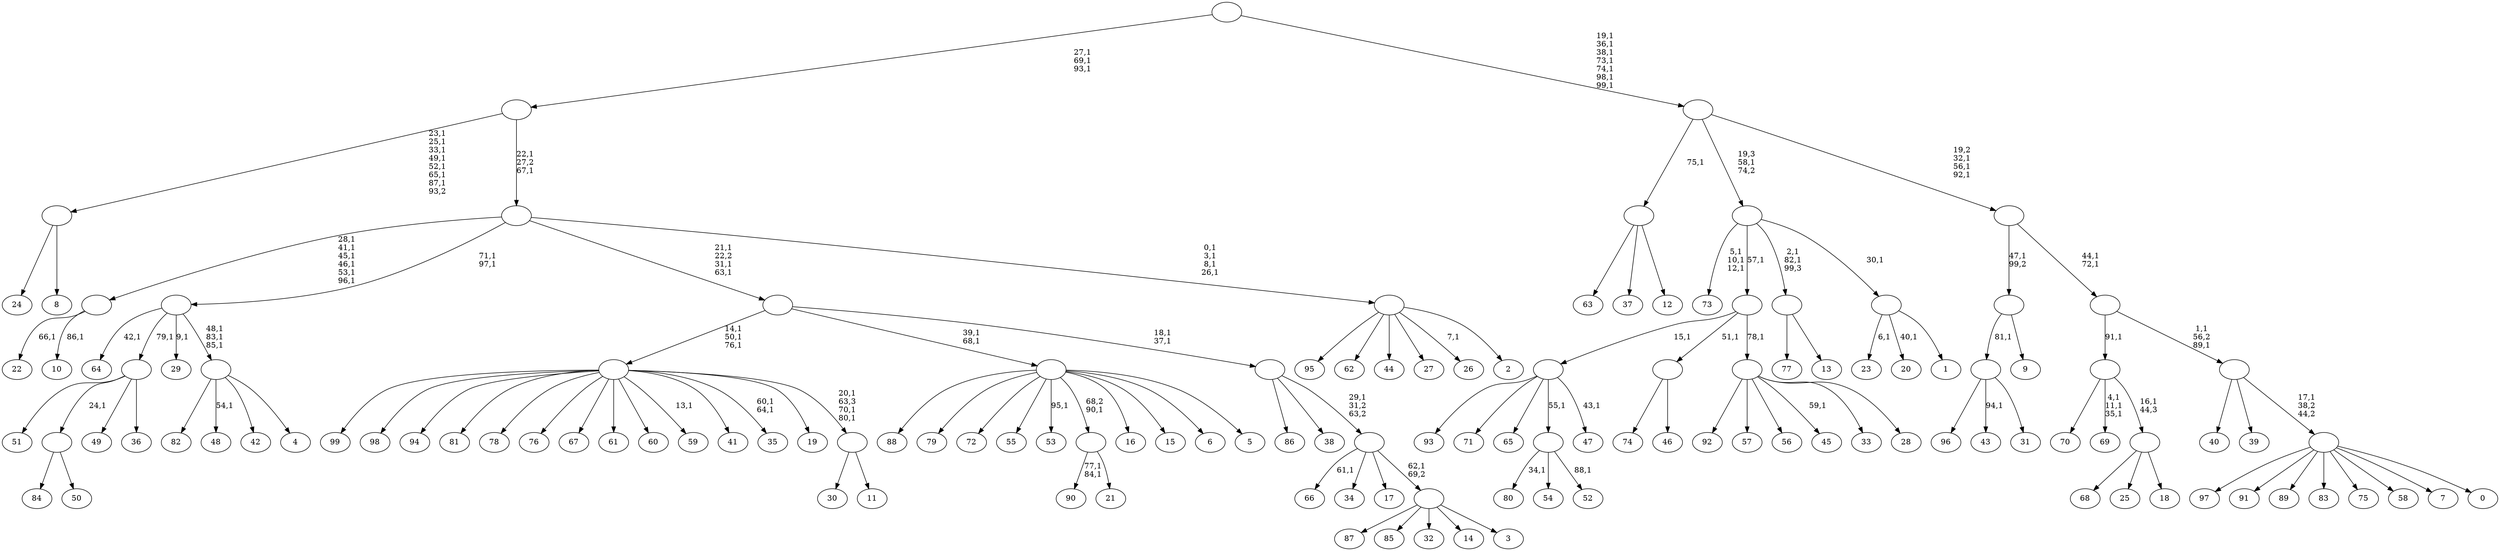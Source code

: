 digraph T {
	200 [label="99"]
	199 [label="98"]
	198 [label="97"]
	197 [label="96"]
	196 [label="95"]
	195 [label="94"]
	194 [label="93"]
	193 [label="92"]
	192 [label="91"]
	191 [label="90"]
	188 [label="89"]
	187 [label="88"]
	186 [label="87"]
	185 [label="86"]
	184 [label="85"]
	183 [label="84"]
	182 [label="83"]
	181 [label="82"]
	180 [label="81"]
	179 [label="80"]
	177 [label="79"]
	176 [label="78"]
	175 [label="77"]
	174 [label="76"]
	173 [label="75"]
	172 [label="74"]
	171 [label="73"]
	167 [label="72"]
	166 [label="71"]
	165 [label="70"]
	164 [label="69"]
	160 [label="68"]
	159 [label="67"]
	158 [label="66"]
	156 [label="65"]
	155 [label="64"]
	153 [label="63"]
	152 [label="62"]
	151 [label="61"]
	150 [label="60"]
	149 [label="59"]
	147 [label="58"]
	146 [label="57"]
	145 [label="56"]
	144 [label="55"]
	143 [label="54"]
	142 [label="53"]
	140 [label="52"]
	138 [label=""]
	137 [label="51"]
	136 [label="50"]
	135 [label=""]
	134 [label="49"]
	133 [label="48"]
	131 [label="47"]
	129 [label=""]
	128 [label="46"]
	127 [label=""]
	126 [label="45"]
	124 [label="44"]
	123 [label="43"]
	121 [label="42"]
	120 [label="41"]
	119 [label="40"]
	118 [label="39"]
	117 [label="38"]
	116 [label="37"]
	115 [label="36"]
	114 [label=""]
	113 [label="35"]
	110 [label="34"]
	109 [label="33"]
	108 [label="32"]
	107 [label="31"]
	106 [label=""]
	105 [label="30"]
	104 [label="29"]
	102 [label="28"]
	101 [label=""]
	100 [label=""]
	99 [label="27"]
	98 [label="26"]
	96 [label="25"]
	95 [label="24"]
	94 [label="23"]
	92 [label="22"]
	90 [label="21"]
	89 [label=""]
	88 [label="20"]
	86 [label="19"]
	85 [label="18"]
	84 [label=""]
	83 [label=""]
	82 [label="17"]
	81 [label="16"]
	80 [label="15"]
	79 [label="14"]
	78 [label="13"]
	77 [label=""]
	75 [label="12"]
	74 [label=""]
	73 [label="11"]
	72 [label=""]
	69 [label=""]
	66 [label="10"]
	64 [label=""]
	58 [label="9"]
	57 [label=""]
	56 [label="8"]
	55 [label=""]
	48 [label="7"]
	47 [label="6"]
	46 [label="5"]
	45 [label=""]
	43 [label="4"]
	42 [label=""]
	39 [label=""]
	37 [label="3"]
	36 [label=""]
	35 [label=""]
	34 [label=""]
	32 [label=""]
	29 [label="2"]
	28 [label=""]
	24 [label=""]
	22 [label=""]
	19 [label="1"]
	18 [label=""]
	17 [label=""]
	16 [label="0"]
	15 [label=""]
	14 [label=""]
	12 [label=""]
	10 [label=""]
	7 [label=""]
	0 [label=""]
	138 -> 140 [label="88,1"]
	138 -> 179 [label="34,1"]
	138 -> 143 [label=""]
	135 -> 183 [label=""]
	135 -> 136 [label=""]
	129 -> 131 [label="43,1"]
	129 -> 194 [label=""]
	129 -> 166 [label=""]
	129 -> 156 [label=""]
	129 -> 138 [label="55,1"]
	127 -> 172 [label=""]
	127 -> 128 [label=""]
	114 -> 137 [label=""]
	114 -> 135 [label="24,1"]
	114 -> 134 [label=""]
	114 -> 115 [label=""]
	106 -> 123 [label="94,1"]
	106 -> 197 [label=""]
	106 -> 107 [label=""]
	101 -> 126 [label="59,1"]
	101 -> 193 [label=""]
	101 -> 146 [label=""]
	101 -> 145 [label=""]
	101 -> 109 [label=""]
	101 -> 102 [label=""]
	100 -> 129 [label="15,1"]
	100 -> 127 [label="51,1"]
	100 -> 101 [label="78,1"]
	89 -> 191 [label="77,1\n84,1"]
	89 -> 90 [label=""]
	84 -> 160 [label=""]
	84 -> 96 [label=""]
	84 -> 85 [label=""]
	83 -> 164 [label="4,1\n11,1\n35,1"]
	83 -> 165 [label=""]
	83 -> 84 [label="16,1\n44,3"]
	77 -> 175 [label=""]
	77 -> 78 [label=""]
	74 -> 153 [label=""]
	74 -> 116 [label=""]
	74 -> 75 [label=""]
	72 -> 105 [label=""]
	72 -> 73 [label=""]
	69 -> 72 [label="20,1\n63,3\n70,1\n80,1"]
	69 -> 113 [label="60,1\n64,1"]
	69 -> 149 [label="13,1"]
	69 -> 200 [label=""]
	69 -> 199 [label=""]
	69 -> 195 [label=""]
	69 -> 180 [label=""]
	69 -> 176 [label=""]
	69 -> 174 [label=""]
	69 -> 159 [label=""]
	69 -> 151 [label=""]
	69 -> 150 [label=""]
	69 -> 120 [label=""]
	69 -> 86 [label=""]
	64 -> 66 [label="86,1"]
	64 -> 92 [label="66,1"]
	57 -> 106 [label="81,1"]
	57 -> 58 [label=""]
	55 -> 95 [label=""]
	55 -> 56 [label=""]
	45 -> 142 [label="95,1"]
	45 -> 187 [label=""]
	45 -> 177 [label=""]
	45 -> 167 [label=""]
	45 -> 144 [label=""]
	45 -> 89 [label="68,2\n90,1"]
	45 -> 81 [label=""]
	45 -> 80 [label=""]
	45 -> 47 [label=""]
	45 -> 46 [label=""]
	42 -> 133 [label="54,1"]
	42 -> 181 [label=""]
	42 -> 121 [label=""]
	42 -> 43 [label=""]
	39 -> 42 [label="48,1\n83,1\n85,1"]
	39 -> 104 [label="9,1"]
	39 -> 155 [label="42,1"]
	39 -> 114 [label="79,1"]
	36 -> 186 [label=""]
	36 -> 184 [label=""]
	36 -> 108 [label=""]
	36 -> 79 [label=""]
	36 -> 37 [label=""]
	35 -> 158 [label="61,1"]
	35 -> 110 [label=""]
	35 -> 82 [label=""]
	35 -> 36 [label="62,1\n69,2"]
	34 -> 185 [label=""]
	34 -> 117 [label=""]
	34 -> 35 [label="29,1\n31,2\n63,2"]
	32 -> 34 [label="18,1\n37,1"]
	32 -> 45 [label="39,1\n68,1"]
	32 -> 69 [label="14,1\n50,1\n76,1"]
	28 -> 98 [label="7,1"]
	28 -> 196 [label=""]
	28 -> 152 [label=""]
	28 -> 124 [label=""]
	28 -> 99 [label=""]
	28 -> 29 [label=""]
	24 -> 28 [label="0,1\n3,1\n8,1\n26,1"]
	24 -> 32 [label="21,1\n22,2\n31,1\n63,1"]
	24 -> 39 [label="71,1\n97,1"]
	24 -> 64 [label="28,1\n41,1\n45,1\n46,1\n53,1\n96,1"]
	22 -> 24 [label="22,1\n27,2\n67,1"]
	22 -> 55 [label="23,1\n25,1\n33,1\n49,1\n52,1\n65,1\n87,1\n93,2"]
	18 -> 88 [label="40,1"]
	18 -> 94 [label="6,1"]
	18 -> 19 [label=""]
	17 -> 77 [label="2,1\n82,1\n99,3"]
	17 -> 171 [label="5,1\n10,1\n12,1"]
	17 -> 100 [label="57,1"]
	17 -> 18 [label="30,1"]
	15 -> 198 [label=""]
	15 -> 192 [label=""]
	15 -> 188 [label=""]
	15 -> 182 [label=""]
	15 -> 173 [label=""]
	15 -> 147 [label=""]
	15 -> 48 [label=""]
	15 -> 16 [label=""]
	14 -> 119 [label=""]
	14 -> 118 [label=""]
	14 -> 15 [label="17,1\n38,2\n44,2"]
	12 -> 14 [label="1,1\n56,2\n89,1"]
	12 -> 83 [label="91,1"]
	10 -> 12 [label="44,1\n72,1"]
	10 -> 57 [label="47,1\n99,2"]
	7 -> 10 [label="19,2\n32,1\n56,1\n92,1"]
	7 -> 74 [label="75,1"]
	7 -> 17 [label="19,3\n58,1\n74,2"]
	0 -> 7 [label="19,1\n36,1\n38,1\n73,1\n74,1\n98,1\n99,1"]
	0 -> 22 [label="27,1\n69,1\n93,1"]
}
